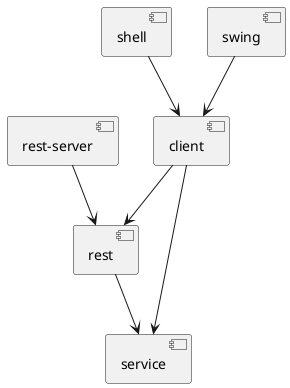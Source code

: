 @startuml

'!theme mono
'COMMENT - skinparam linetype ortho

component client
component rest
component restserver as "rest-server"
component service
component shell
component swing

client --> service
client --> rest

rest --> service

restserver --> rest

shell --> client

swing --> client

@enduml